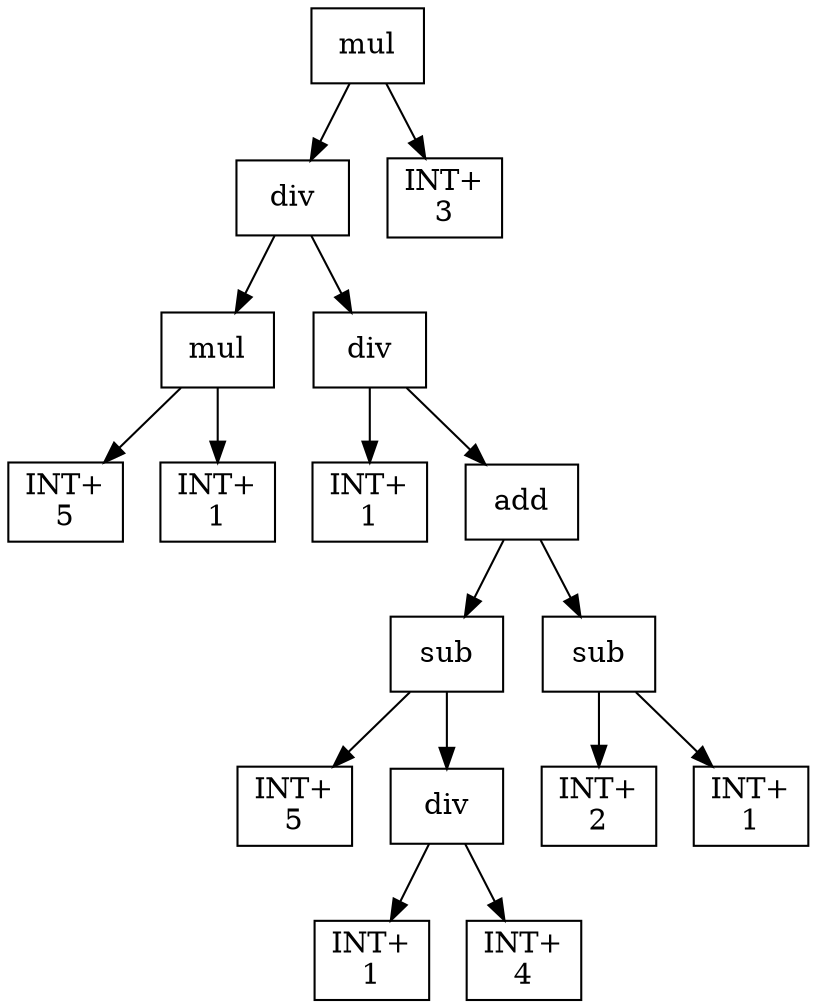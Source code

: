 digraph expr {
  node [shape=box];
  n1 [label="mul"];
  n2 [label="div"];
  n3 [label="mul"];
  n4 [label="INT+\n5"];
  n5 [label="INT+\n1"];
  n3 -> n4;
  n3 -> n5;
  n6 [label="div"];
  n7 [label="INT+\n1"];
  n8 [label="add"];
  n9 [label="sub"];
  n10 [label="INT+\n5"];
  n11 [label="div"];
  n12 [label="INT+\n1"];
  n13 [label="INT+\n4"];
  n11 -> n12;
  n11 -> n13;
  n9 -> n10;
  n9 -> n11;
  n14 [label="sub"];
  n15 [label="INT+\n2"];
  n16 [label="INT+\n1"];
  n14 -> n15;
  n14 -> n16;
  n8 -> n9;
  n8 -> n14;
  n6 -> n7;
  n6 -> n8;
  n2 -> n3;
  n2 -> n6;
  n17 [label="INT+\n3"];
  n1 -> n2;
  n1 -> n17;
}